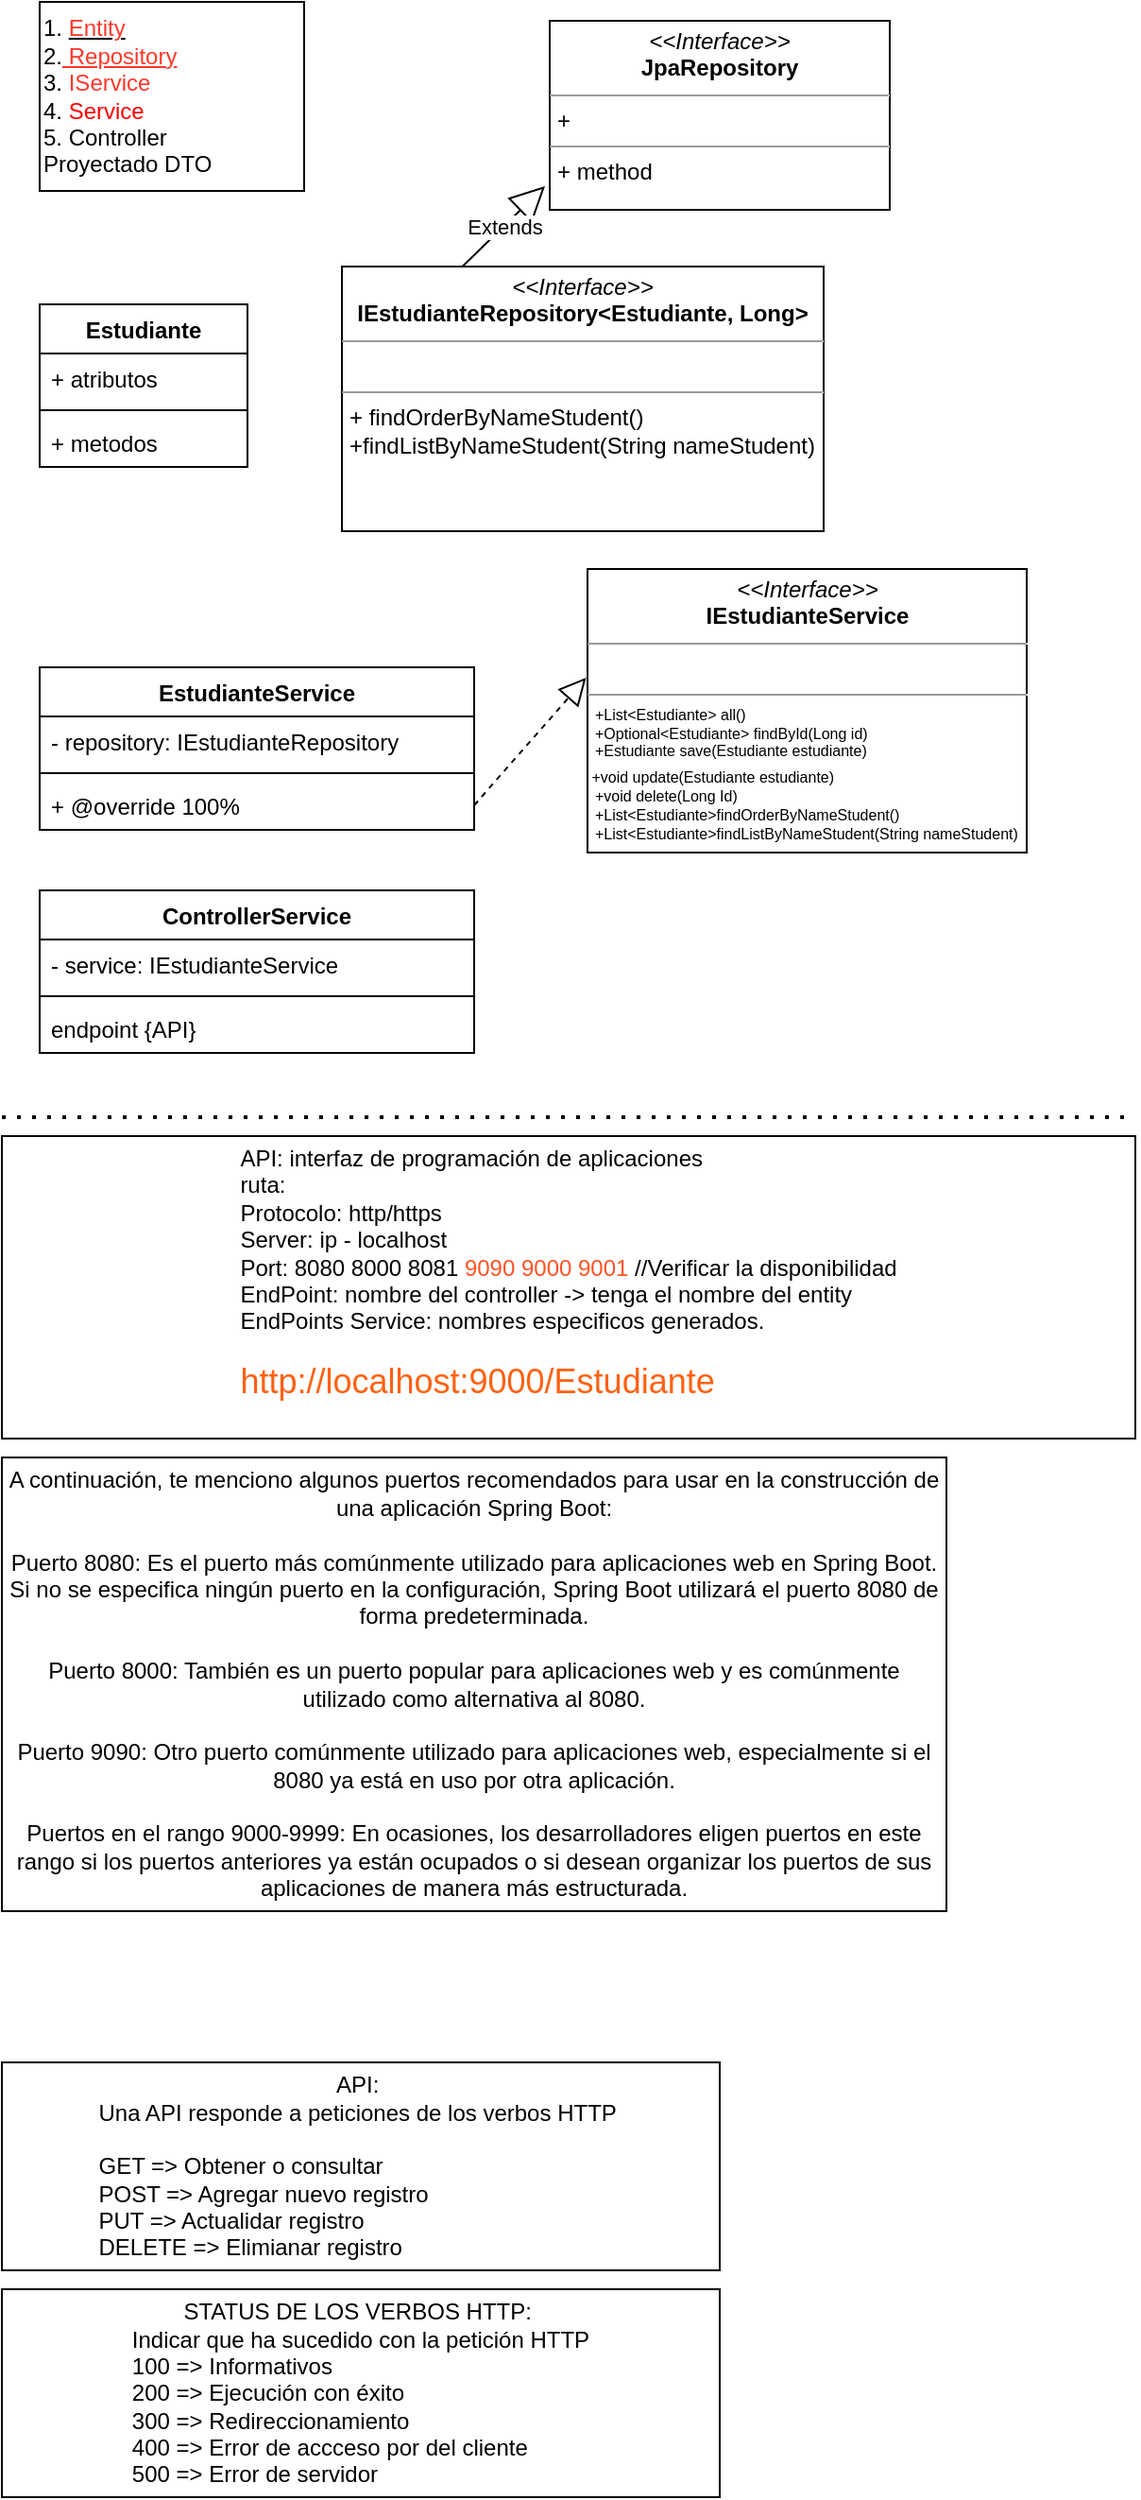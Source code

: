 <mxfile version="21.6.6" type="gitlab">
  <diagram name="Page-1" id="ulFNaRE8bS0Qo-EwzaNs">
    <mxGraphModel dx="1120" dy="488" grid="1" gridSize="10" guides="1" tooltips="1" connect="1" arrows="1" fold="1" page="1" pageScale="1" pageWidth="850" pageHeight="1100" math="0" shadow="0">
      <root>
        <mxCell id="0" />
        <mxCell id="1" parent="0" />
        <mxCell id="xnV2_bwTBgFVFoZ8sQAT-13" value="1. &lt;u&gt;&lt;font color=&quot;#ff392b&quot;&gt;Entity&lt;/font&gt;&lt;/u&gt;&lt;br&gt;2.&lt;font color=&quot;#ff392b&quot;&gt;&lt;u&gt; Repository&lt;/u&gt;&lt;/font&gt;&lt;br&gt;3.&lt;font color=&quot;#ff392b&quot;&gt; IService&lt;/font&gt;&lt;br&gt;4. &lt;font color=&quot;#ff0000&quot;&gt;Service&lt;/font&gt;&lt;br&gt;5. Controller&lt;br&gt;Proyectado DTO" style="rounded=0;whiteSpace=wrap;html=1;align=left;" vertex="1" parent="1">
          <mxGeometry x="140" y="20" width="140" height="100" as="geometry" />
        </mxCell>
        <mxCell id="xnV2_bwTBgFVFoZ8sQAT-14" value="&lt;p style=&quot;margin:0px;margin-top:4px;text-align:center;&quot;&gt;&lt;i&gt;&amp;lt;&amp;lt;Interface&amp;gt;&amp;gt;&lt;/i&gt;&lt;br&gt;&lt;b&gt;IEstudianteRepository&amp;lt;Estudiante, Long&amp;gt;&lt;/b&gt;&lt;/p&gt;&lt;hr size=&quot;1&quot;&gt;&lt;p style=&quot;margin:0px;margin-left:4px;&quot;&gt;&lt;br&gt;&lt;/p&gt;&lt;hr size=&quot;1&quot;&gt;&lt;p style=&quot;margin:0px;margin-left:4px;&quot;&gt;+&amp;nbsp;findOrderByNameStudent()&lt;/p&gt;&lt;p style=&quot;margin:0px;margin-left:4px;&quot;&gt;+findListByNameStudent(String&amp;nbsp;nameStudent&lt;span style=&quot;background-color: initial;&quot;&gt;)&lt;/span&gt;&lt;/p&gt;" style="verticalAlign=top;align=left;overflow=fill;fontSize=12;fontFamily=Helvetica;html=1;whiteSpace=wrap;" vertex="1" parent="1">
          <mxGeometry x="300" y="160" width="255" height="140" as="geometry" />
        </mxCell>
        <mxCell id="xnV2_bwTBgFVFoZ8sQAT-15" value="Estudiante" style="swimlane;fontStyle=1;align=center;verticalAlign=top;childLayout=stackLayout;horizontal=1;startSize=26;horizontalStack=0;resizeParent=1;resizeParentMax=0;resizeLast=0;collapsible=1;marginBottom=0;whiteSpace=wrap;html=1;" vertex="1" parent="1">
          <mxGeometry x="140" y="180" width="110" height="86" as="geometry" />
        </mxCell>
        <mxCell id="xnV2_bwTBgFVFoZ8sQAT-16" value="+ atributos" style="text;strokeColor=none;fillColor=none;align=left;verticalAlign=top;spacingLeft=4;spacingRight=4;overflow=hidden;rotatable=0;points=[[0,0.5],[1,0.5]];portConstraint=eastwest;whiteSpace=wrap;html=1;" vertex="1" parent="xnV2_bwTBgFVFoZ8sQAT-15">
          <mxGeometry y="26" width="110" height="26" as="geometry" />
        </mxCell>
        <mxCell id="xnV2_bwTBgFVFoZ8sQAT-17" value="" style="line;strokeWidth=1;fillColor=none;align=left;verticalAlign=middle;spacingTop=-1;spacingLeft=3;spacingRight=3;rotatable=0;labelPosition=right;points=[];portConstraint=eastwest;strokeColor=inherit;" vertex="1" parent="xnV2_bwTBgFVFoZ8sQAT-15">
          <mxGeometry y="52" width="110" height="8" as="geometry" />
        </mxCell>
        <mxCell id="xnV2_bwTBgFVFoZ8sQAT-18" value="+ metodos" style="text;strokeColor=none;fillColor=none;align=left;verticalAlign=top;spacingLeft=4;spacingRight=4;overflow=hidden;rotatable=0;points=[[0,0.5],[1,0.5]];portConstraint=eastwest;whiteSpace=wrap;html=1;" vertex="1" parent="xnV2_bwTBgFVFoZ8sQAT-15">
          <mxGeometry y="60" width="110" height="26" as="geometry" />
        </mxCell>
        <mxCell id="xnV2_bwTBgFVFoZ8sQAT-19" value="&lt;p style=&quot;margin:0px;margin-top:4px;text-align:center;&quot;&gt;&lt;i&gt;&amp;lt;&amp;lt;Interface&amp;gt;&amp;gt;&lt;/i&gt;&lt;br&gt;&lt;b&gt;JpaRepository&lt;/b&gt;&lt;/p&gt;&lt;hr size=&quot;1&quot;&gt;&lt;p style=&quot;margin:0px;margin-left:4px;&quot;&gt;+&amp;nbsp;&lt;br&gt;&lt;/p&gt;&lt;hr size=&quot;1&quot;&gt;&lt;p style=&quot;margin:0px;margin-left:4px;&quot;&gt;+ method&lt;br&gt;&lt;/p&gt;" style="verticalAlign=top;align=left;overflow=fill;fontSize=12;fontFamily=Helvetica;html=1;whiteSpace=wrap;" vertex="1" parent="1">
          <mxGeometry x="410" y="30" width="180" height="100" as="geometry" />
        </mxCell>
        <mxCell id="xnV2_bwTBgFVFoZ8sQAT-20" value="Extends" style="endArrow=block;endSize=16;endFill=0;html=1;rounded=0;entryX=-0.014;entryY=0.875;entryDx=0;entryDy=0;entryPerimeter=0;exitX=0.25;exitY=0;exitDx=0;exitDy=0;" edge="1" parent="1" source="xnV2_bwTBgFVFoZ8sQAT-14" target="xnV2_bwTBgFVFoZ8sQAT-19">
          <mxGeometry width="160" relative="1" as="geometry">
            <mxPoint x="270" y="170" as="sourcePoint" />
            <mxPoint x="430" y="170" as="targetPoint" />
          </mxGeometry>
        </mxCell>
        <mxCell id="xnV2_bwTBgFVFoZ8sQAT-21" value="&lt;p style=&quot;margin:0px;margin-top:4px;text-align:center;&quot;&gt;&lt;i&gt;&amp;lt;&amp;lt;Interface&amp;gt;&amp;gt;&lt;/i&gt;&lt;br&gt;&lt;b&gt;IEstudianteService&lt;/b&gt;&lt;/p&gt;&lt;hr size=&quot;1&quot;&gt;&lt;p style=&quot;margin:0px;margin-left:4px;&quot;&gt;&lt;br&gt;&lt;/p&gt;&lt;hr size=&quot;1&quot;&gt;&lt;p style=&quot;margin: 0px 0px 0px 4px; font-size: 8px;&quot;&gt;&lt;font style=&quot;font-size: 8px;&quot;&gt;+List&amp;lt;Estudiante&amp;gt; all()&amp;nbsp;&lt;/font&gt;&lt;/p&gt;&lt;p style=&quot;margin: 0px 0px 0px 4px; font-size: 8px;&quot;&gt;&lt;font style=&quot;font-size: 8px;&quot;&gt;+Optional&amp;lt;Estudiante&amp;gt; findById(Long id)&lt;/font&gt;&lt;/p&gt;&lt;p style=&quot;margin: 0px 0px 0px 4px; font-size: 8px;&quot;&gt;&lt;font style=&quot;font-size: 8px;&quot;&gt;+Estudiante save(Estudiante estudiante)&lt;/font&gt;&lt;/p&gt;&lt;font style=&quot;font-size: 8px;&quot;&gt;&amp;nbsp;+void update(Estudiante estudiante)&lt;br&gt;&lt;/font&gt;&lt;p style=&quot;margin: 0px 0px 0px 4px; font-size: 8px;&quot;&gt;&lt;font style=&quot;font-size: 8px;&quot;&gt;+void delete(Long Id)&lt;br&gt;&lt;/font&gt;&lt;/p&gt;&lt;p style=&quot;margin: 0px 0px 0px 4px; font-size: 8px;&quot;&gt;&lt;font style=&quot;font-size: 8px;&quot;&gt;+List&amp;lt;Estudiante&amp;gt;findOrderByNameStudent()&lt;/font&gt;&lt;/p&gt;&lt;p style=&quot;margin: 0px 0px 0px 4px; font-size: 8px;&quot;&gt;&lt;font style=&quot;font-size: 8px;&quot;&gt;+List&amp;lt;Estudiante&amp;gt;findListByNameStudent(String&amp;nbsp;nameStudent&lt;span style=&quot;background-color: initial;&quot;&gt;)&lt;/span&gt;&lt;/font&gt;&lt;/p&gt;" style="verticalAlign=top;align=left;overflow=fill;fontSize=12;fontFamily=Helvetica;html=1;whiteSpace=wrap;" vertex="1" parent="1">
          <mxGeometry x="430" y="320" width="232.5" height="150" as="geometry" />
        </mxCell>
        <mxCell id="xnV2_bwTBgFVFoZ8sQAT-22" value="EstudianteService" style="swimlane;fontStyle=1;align=center;verticalAlign=top;childLayout=stackLayout;horizontal=1;startSize=26;horizontalStack=0;resizeParent=1;resizeParentMax=0;resizeLast=0;collapsible=1;marginBottom=0;whiteSpace=wrap;html=1;" vertex="1" parent="1">
          <mxGeometry x="140" y="372" width="230" height="86" as="geometry" />
        </mxCell>
        <mxCell id="xnV2_bwTBgFVFoZ8sQAT-23" value="- repository: IEstudianteRepository" style="text;strokeColor=none;fillColor=none;align=left;verticalAlign=top;spacingLeft=4;spacingRight=4;overflow=hidden;rotatable=0;points=[[0,0.5],[1,0.5]];portConstraint=eastwest;whiteSpace=wrap;html=1;" vertex="1" parent="xnV2_bwTBgFVFoZ8sQAT-22">
          <mxGeometry y="26" width="230" height="26" as="geometry" />
        </mxCell>
        <mxCell id="xnV2_bwTBgFVFoZ8sQAT-24" value="" style="line;strokeWidth=1;fillColor=none;align=left;verticalAlign=middle;spacingTop=-1;spacingLeft=3;spacingRight=3;rotatable=0;labelPosition=right;points=[];portConstraint=eastwest;strokeColor=inherit;" vertex="1" parent="xnV2_bwTBgFVFoZ8sQAT-22">
          <mxGeometry y="52" width="230" height="8" as="geometry" />
        </mxCell>
        <mxCell id="xnV2_bwTBgFVFoZ8sQAT-25" value="+ @override 100%" style="text;strokeColor=none;fillColor=none;align=left;verticalAlign=top;spacingLeft=4;spacingRight=4;overflow=hidden;rotatable=0;points=[[0,0.5],[1,0.5]];portConstraint=eastwest;whiteSpace=wrap;html=1;" vertex="1" parent="xnV2_bwTBgFVFoZ8sQAT-22">
          <mxGeometry y="60" width="230" height="26" as="geometry" />
        </mxCell>
        <mxCell id="xnV2_bwTBgFVFoZ8sQAT-26" value="" style="endArrow=block;dashed=1;endFill=0;endSize=12;html=1;rounded=0;exitX=1;exitY=0.5;exitDx=0;exitDy=0;entryX=-0.003;entryY=0.383;entryDx=0;entryDy=0;entryPerimeter=0;" edge="1" parent="1" source="xnV2_bwTBgFVFoZ8sQAT-25" target="xnV2_bwTBgFVFoZ8sQAT-21">
          <mxGeometry width="160" relative="1" as="geometry">
            <mxPoint x="300" y="390" as="sourcePoint" />
            <mxPoint x="460" y="390" as="targetPoint" />
          </mxGeometry>
        </mxCell>
        <mxCell id="xnV2_bwTBgFVFoZ8sQAT-28" value="ControllerService" style="swimlane;fontStyle=1;align=center;verticalAlign=top;childLayout=stackLayout;horizontal=1;startSize=26;horizontalStack=0;resizeParent=1;resizeParentMax=0;resizeLast=0;collapsible=1;marginBottom=0;whiteSpace=wrap;html=1;" vertex="1" parent="1">
          <mxGeometry x="140" y="490" width="230" height="86" as="geometry" />
        </mxCell>
        <mxCell id="xnV2_bwTBgFVFoZ8sQAT-29" value="- service: IEstudianteService" style="text;strokeColor=none;fillColor=none;align=left;verticalAlign=top;spacingLeft=4;spacingRight=4;overflow=hidden;rotatable=0;points=[[0,0.5],[1,0.5]];portConstraint=eastwest;whiteSpace=wrap;html=1;" vertex="1" parent="xnV2_bwTBgFVFoZ8sQAT-28">
          <mxGeometry y="26" width="230" height="26" as="geometry" />
        </mxCell>
        <mxCell id="xnV2_bwTBgFVFoZ8sQAT-30" value="" style="line;strokeWidth=1;fillColor=none;align=left;verticalAlign=middle;spacingTop=-1;spacingLeft=3;spacingRight=3;rotatable=0;labelPosition=right;points=[];portConstraint=eastwest;strokeColor=inherit;" vertex="1" parent="xnV2_bwTBgFVFoZ8sQAT-28">
          <mxGeometry y="52" width="230" height="8" as="geometry" />
        </mxCell>
        <mxCell id="xnV2_bwTBgFVFoZ8sQAT-31" value="endpoint {API}" style="text;strokeColor=none;fillColor=none;align=left;verticalAlign=top;spacingLeft=4;spacingRight=4;overflow=hidden;rotatable=0;points=[[0,0.5],[1,0.5]];portConstraint=eastwest;whiteSpace=wrap;html=1;" vertex="1" parent="xnV2_bwTBgFVFoZ8sQAT-28">
          <mxGeometry y="60" width="230" height="26" as="geometry" />
        </mxCell>
        <mxCell id="xnV2_bwTBgFVFoZ8sQAT-32" value="" style="endArrow=none;dashed=1;html=1;dashPattern=1 3;strokeWidth=2;rounded=0;" edge="1" parent="1">
          <mxGeometry width="50" height="50" relative="1" as="geometry">
            <mxPoint x="120" y="610" as="sourcePoint" />
            <mxPoint x="720" y="610" as="targetPoint" />
          </mxGeometry>
        </mxCell>
        <mxCell id="xnV2_bwTBgFVFoZ8sQAT-34" value="&lt;div style=&quot;text-align: left;&quot;&gt;&lt;span style=&quot;background-color: initial;&quot;&gt;API:&amp;nbsp;interfaz de programación de aplicaciones&lt;/span&gt;&lt;/div&gt;&lt;div style=&quot;text-align: left;&quot;&gt;&lt;span style=&quot;background-color: initial;&quot;&gt;ruta:&amp;nbsp;&lt;/span&gt;&lt;/div&gt;&lt;div style=&quot;text-align: left;&quot;&gt;&lt;span style=&quot;background-color: initial;&quot;&gt;Protocolo: http/https&lt;/span&gt;&lt;/div&gt;&lt;div style=&quot;text-align: left;&quot;&gt;&lt;span style=&quot;background-color: initial;&quot;&gt;Server: ip - localhost&lt;/span&gt;&lt;/div&gt;&lt;div style=&quot;text-align: left;&quot;&gt;&lt;span style=&quot;background-color: initial;&quot;&gt;Port: 8080 8000 8081 &lt;font color=&quot;#ff5226&quot;&gt;9090 9000 9001&lt;/font&gt; //Verificar la disponibilidad&lt;/span&gt;&lt;/div&gt;&lt;div style=&quot;text-align: left;&quot;&gt;&lt;span style=&quot;background-color: initial;&quot;&gt;EndPoint: nombre del controller -&amp;gt; tenga el nombre del entity&lt;/span&gt;&lt;/div&gt;&lt;div style=&quot;text-align: left;&quot;&gt;EndPoints Service: nombres especificos generados.&lt;br&gt;&lt;/div&gt;&lt;div style=&quot;text-align: left;&quot;&gt;&lt;br&gt;&lt;/div&gt;&lt;div style=&quot;text-align: left;&quot;&gt;&lt;font style=&quot;font-size: 18px;&quot; color=&quot;#ff6112&quot;&gt;http://localhost:9000/Estudiante&lt;/font&gt;&lt;/div&gt;&lt;div style=&quot;text-align: left;&quot;&gt;&lt;br&gt;&lt;/div&gt;" style="rounded=0;whiteSpace=wrap;html=1;" vertex="1" parent="1">
          <mxGeometry x="120" y="620" width="600" height="160" as="geometry" />
        </mxCell>
        <mxCell id="xnV2_bwTBgFVFoZ8sQAT-35" value="&lt;div&gt;A continuación, te menciono algunos puertos recomendados para usar en la construcción de una aplicación Spring Boot:&lt;/div&gt;&lt;div&gt;&lt;br&gt;&lt;/div&gt;&lt;div&gt;Puerto 8080: Es el puerto más comúnmente utilizado para aplicaciones web en Spring Boot. Si no se especifica ningún puerto en la configuración, Spring Boot utilizará el puerto 8080 de forma predeterminada.&lt;/div&gt;&lt;div&gt;&lt;br&gt;&lt;/div&gt;&lt;div&gt;Puerto 8000: También es un puerto popular para aplicaciones web y es comúnmente utilizado como alternativa al 8080.&lt;/div&gt;&lt;div&gt;&lt;br&gt;&lt;/div&gt;&lt;div&gt;Puerto 9090: Otro puerto comúnmente utilizado para aplicaciones web, especialmente si el 8080 ya está en uso por otra aplicación.&lt;/div&gt;&lt;div&gt;&lt;br&gt;&lt;/div&gt;&lt;div&gt;Puertos en el rango 9000-9999: En ocasiones, los desarrolladores eligen puertos en este rango si los puertos anteriores ya están ocupados o si desean organizar los puertos de sus aplicaciones de manera más estructurada.&lt;/div&gt;" style="rounded=0;whiteSpace=wrap;html=1;" vertex="1" parent="1">
          <mxGeometry x="120" y="790" width="500" height="240" as="geometry" />
        </mxCell>
        <mxCell id="xnV2_bwTBgFVFoZ8sQAT-36" value="API:&amp;nbsp;&lt;br&gt;Una API responde a peticiones de los verbos HTTP&amp;nbsp;&lt;br&gt;&lt;br&gt;&lt;div style=&quot;text-align: left;&quot;&gt;&lt;span style=&quot;background-color: initial;&quot;&gt;GET =&amp;gt; Obtener o consultar&lt;/span&gt;&lt;/div&gt;&lt;div style=&quot;text-align: left;&quot;&gt;&lt;span style=&quot;background-color: initial;&quot;&gt;POST =&amp;gt; Agregar nuevo registro&lt;/span&gt;&lt;/div&gt;&lt;div style=&quot;text-align: left;&quot;&gt;&lt;span style=&quot;background-color: initial;&quot;&gt;PUT =&amp;gt; Actualidar registro&lt;/span&gt;&lt;/div&gt;&lt;div style=&quot;text-align: left;&quot;&gt;&lt;span style=&quot;background-color: initial;&quot;&gt;DELETE =&amp;gt; Elimianar registro&lt;/span&gt;&lt;/div&gt;" style="rounded=0;whiteSpace=wrap;html=1;" vertex="1" parent="1">
          <mxGeometry x="120" y="1110" width="380" height="110" as="geometry" />
        </mxCell>
        <mxCell id="xnV2_bwTBgFVFoZ8sQAT-37" value="STATUS DE LOS VERBOS HTTP:&amp;nbsp;&lt;br&gt;Indicar que ha sucedido con la petición HTTP&lt;br&gt;&lt;div style=&quot;text-align: left;&quot;&gt;100 =&amp;gt; Informativos&amp;nbsp; &amp;nbsp; &amp;nbsp; &amp;nbsp; &amp;nbsp;&lt;/div&gt;&lt;div style=&quot;text-align: left;&quot;&gt;200 =&amp;gt; Ejecución con éxito&lt;/div&gt;&lt;div style=&quot;text-align: left;&quot;&gt;300 =&amp;gt; Redireccionamiento&lt;/div&gt;&lt;div style=&quot;text-align: left;&quot;&gt;400 =&amp;gt; Error de accceso por del cliente&lt;/div&gt;&lt;div style=&quot;text-align: left;&quot;&gt;500 =&amp;gt; Error de servidor&amp;nbsp;&amp;nbsp;&lt;/div&gt;" style="rounded=0;whiteSpace=wrap;html=1;" vertex="1" parent="1">
          <mxGeometry x="120" y="1230" width="380" height="110" as="geometry" />
        </mxCell>
      </root>
    </mxGraphModel>
  </diagram>
</mxfile>

